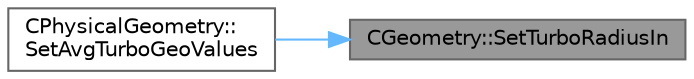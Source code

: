 digraph "CGeometry::SetTurboRadiusIn"
{
 // LATEX_PDF_SIZE
  bgcolor="transparent";
  edge [fontname=Helvetica,fontsize=10,labelfontname=Helvetica,labelfontsize=10];
  node [fontname=Helvetica,fontsize=10,shape=box,height=0.2,width=0.4];
  rankdir="RL";
  Node1 [id="Node000001",label="CGeometry::SetTurboRadiusIn",height=0.2,width=0.4,color="gray40", fillcolor="grey60", style="filled", fontcolor="black",tooltip="Set the value of the inflow radius at each span."];
  Node1 -> Node2 [id="edge1_Node000001_Node000002",dir="back",color="steelblue1",style="solid",tooltip=" "];
  Node2 [id="Node000002",label="CPhysicalGeometry::\lSetAvgTurboGeoValues",height=0.2,width=0.4,color="grey40", fillcolor="white", style="filled",URL="$classCPhysicalGeometry.html#a43fd9987f05bffd2615f60ee9ebc37a8",tooltip="Store all the turboperformance in the solver in ZONE_0."];
}
